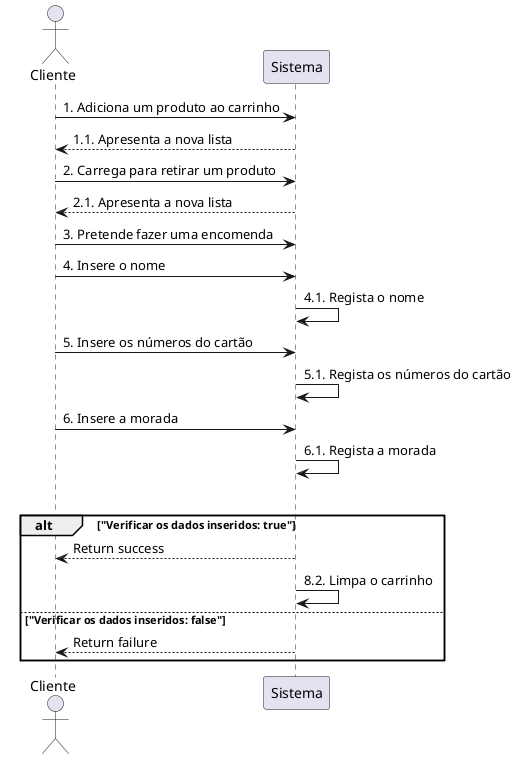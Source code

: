 @startuml
actor Cliente as c
participant "Sistema" as s

c -> s: 1. Adiciona um produto ao carrinho
s --> c: 1.1. Apresenta a nova lista
c -> s: 2. Carrega para retirar um produto
s --> c: 2.1. Apresenta a nova lista
c -> s: 3. Pretende fazer uma encomenda
c -> s: 4. Insere o nome
s -> s: 4.1. Regista o nome
c -> s: 5. Insere os números do cartão
s -> s: 5.1. Regista os números do cartão
c -> s: 6. Insere a morada
s -> s: 6.1. Regista a morada

alt
    alt "Verificar os dados inseridos: true"
      s --> c: Return success
      s -> s: 8.2. Limpa o carrinho
    else "Verificar os dados inseridos: false"
      s --> c: Return failure
end
@enduml